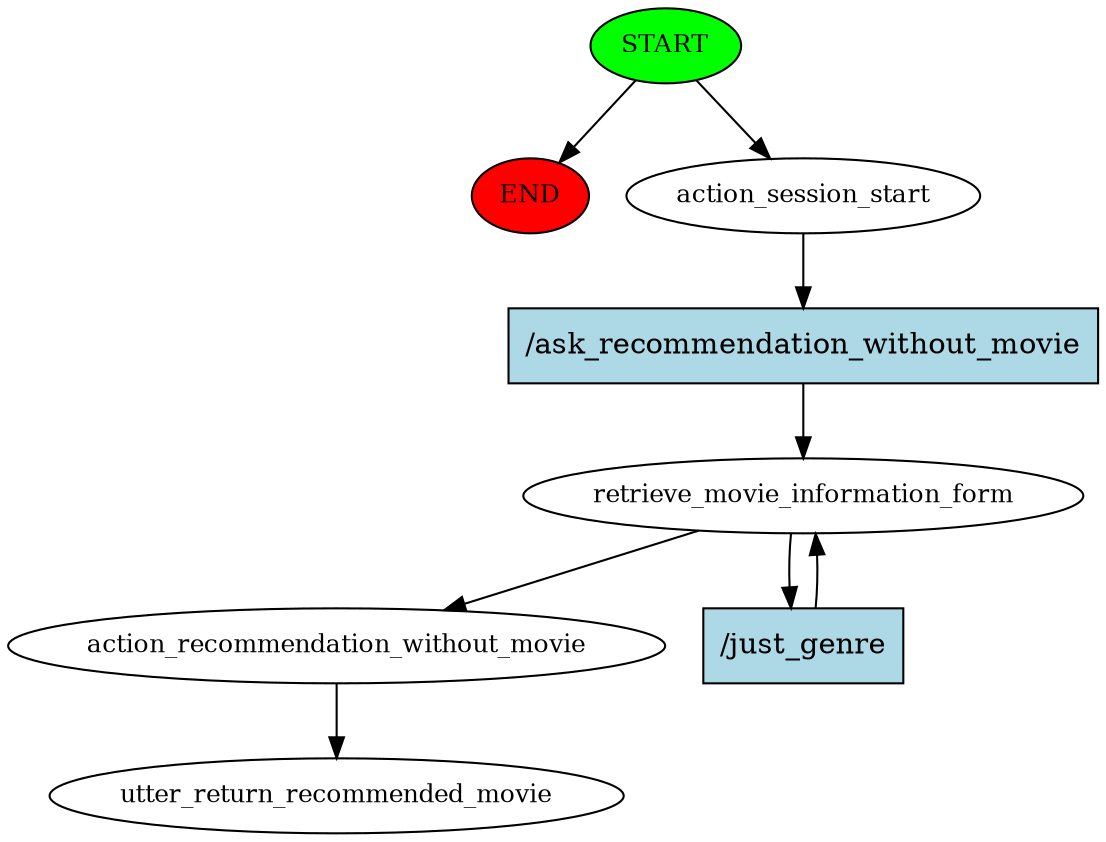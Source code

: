 digraph  {
0 [class="start active", fillcolor=green, fontsize=12, label=START, style=filled];
"-1" [class=end, fillcolor=red, fontsize=12, label=END, style=filled];
1 [class=active, fontsize=12, label=action_session_start];
2 [class=active, fontsize=12, label=retrieve_movie_information_form];
4 [class=active, fontsize=12, label=action_recommendation_without_movie];
5 [class="dashed active", fontsize=12, label=utter_return_recommended_movie];
6 [class="intent active", fillcolor=lightblue, label="/ask_recommendation_without_movie", shape=rect, style=filled];
7 [class="intent active", fillcolor=lightblue, label="/just_genre", shape=rect, style=filled];
0 -> "-1"  [class="", key=NONE, label=""];
0 -> 1  [class=active, key=NONE, label=""];
1 -> 6  [class=active, key=0];
2 -> 4  [class=active, key=NONE, label=""];
2 -> 7  [class=active, key=0];
4 -> 5  [class=active, key=NONE, label=""];
6 -> 2  [class=active, key=0];
7 -> 2  [class=active, key=0];
}
